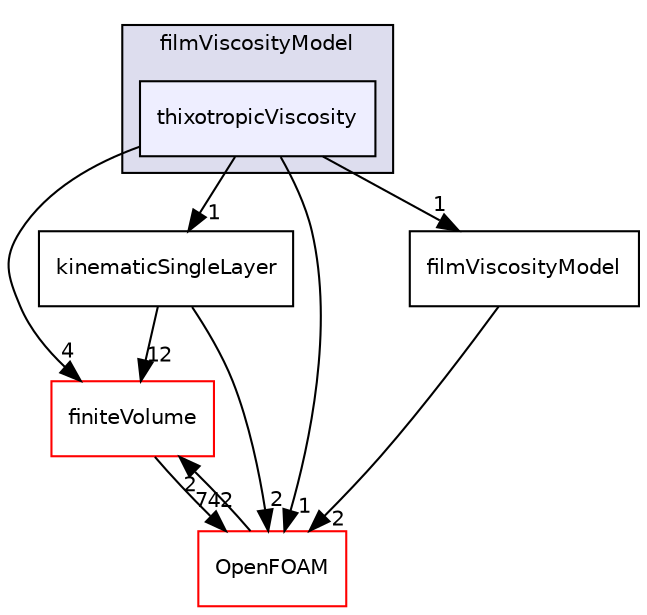 digraph "src/regionModels/surfaceFilmModels/submodels/thermo/filmViscosityModel/thixotropicViscosity" {
  bgcolor=transparent;
  compound=true
  node [ fontsize="10", fontname="Helvetica"];
  edge [ labelfontsize="10", labelfontname="Helvetica"];
  subgraph clusterdir_211a3eb45955e8c66b497f79e68b0f11 {
    graph [ bgcolor="#ddddee", pencolor="black", label="filmViscosityModel" fontname="Helvetica", fontsize="10", URL="dir_211a3eb45955e8c66b497f79e68b0f11.html"]
  dir_173e258be575108808ad944481bc4fea [shape=box, label="thixotropicViscosity", style="filled", fillcolor="#eeeeff", pencolor="black", URL="dir_173e258be575108808ad944481bc4fea.html"];
  }
  dir_9bd15774b555cf7259a6fa18f99fe99b [shape=box label="finiteVolume" color="red" URL="dir_9bd15774b555cf7259a6fa18f99fe99b.html"];
  dir_1c60e658c3548753b29433c6c9718fd3 [shape=box label="kinematicSingleLayer" URL="dir_1c60e658c3548753b29433c6c9718fd3.html"];
  dir_c5473ff19b20e6ec4dfe5c310b3778a8 [shape=box label="OpenFOAM" color="red" URL="dir_c5473ff19b20e6ec4dfe5c310b3778a8.html"];
  dir_1efdbd268e6ff0c5950b585f55a8389d [shape=box label="filmViscosityModel" URL="dir_1efdbd268e6ff0c5950b585f55a8389d.html"];
  dir_9bd15774b555cf7259a6fa18f99fe99b->dir_c5473ff19b20e6ec4dfe5c310b3778a8 [headlabel="742", labeldistance=1.5 headhref="dir_000894_001892.html"];
  dir_1c60e658c3548753b29433c6c9718fd3->dir_9bd15774b555cf7259a6fa18f99fe99b [headlabel="12", labeldistance=1.5 headhref="dir_002551_000894.html"];
  dir_1c60e658c3548753b29433c6c9718fd3->dir_c5473ff19b20e6ec4dfe5c310b3778a8 [headlabel="2", labeldistance=1.5 headhref="dir_002551_001892.html"];
  dir_173e258be575108808ad944481bc4fea->dir_9bd15774b555cf7259a6fa18f99fe99b [headlabel="4", labeldistance=1.5 headhref="dir_002583_000894.html"];
  dir_173e258be575108808ad944481bc4fea->dir_1c60e658c3548753b29433c6c9718fd3 [headlabel="1", labeldistance=1.5 headhref="dir_002583_002551.html"];
  dir_173e258be575108808ad944481bc4fea->dir_c5473ff19b20e6ec4dfe5c310b3778a8 [headlabel="1", labeldistance=1.5 headhref="dir_002583_001892.html"];
  dir_173e258be575108808ad944481bc4fea->dir_1efdbd268e6ff0c5950b585f55a8389d [headlabel="1", labeldistance=1.5 headhref="dir_002583_002581.html"];
  dir_c5473ff19b20e6ec4dfe5c310b3778a8->dir_9bd15774b555cf7259a6fa18f99fe99b [headlabel="2", labeldistance=1.5 headhref="dir_001892_000894.html"];
  dir_1efdbd268e6ff0c5950b585f55a8389d->dir_c5473ff19b20e6ec4dfe5c310b3778a8 [headlabel="2", labeldistance=1.5 headhref="dir_002581_001892.html"];
}
